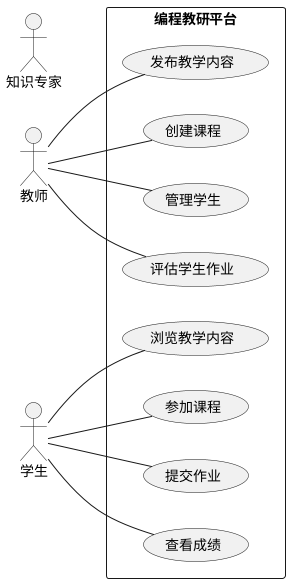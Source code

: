 @startuml teaching platform design

left to right direction

actor "教师" as teacher
actor "学生" as student
actor "知识专家" as knowMan

rectangle "编程教研平台" {
    teacher -- (发布教学内容)
    teacher -- (创建课程)
    teacher -- (管理学生)
    teacher -- (评估学生作业)
    
    student -- (浏览教学内容)
    student -- (参加课程)
    student -- (提交作业)
    student -- (查看成绩)
}

@enduml

@enduml

@startwbs

+ 教研平台
++ 用户管理
+++ 注册新用户
+++ 登录/登出
+++ 用户个人资料管理
+++ 用户权限管理
++ 课程管理
+++ 创建新课程
+++ 编辑和更新课程信息
+++ 课程分类和标签
+++ 课程搜索和过滤
+++ 课程评价和评论
++ 学习资源管理
+++ 上传和共享学习资料
+++ 下载和保存学习资料
+++ 在线阅读文档和教程
+++ 视频教程和演示
++ 编程实践功能
+++ 在线代码编辑器
+++ 代码运行和调试
+++ 提供编程题目和练习
+++ 自动化测试和评估
+++ 代码分享和讨论
++ 社区互动功能
+++ 讨论论坛和社交平台
+++ 用户间私信和通知
+++ 问答功能和知识共享
+++ 点赞和收藏功能
++ 学习进度和成绩管理功能
+++ 课程学习进度跟踪
+++ 学习计划和提醒功能
+++ 作业和考试成绩管理
+++ 学习证书和徽章颁发
++ 管理员功能
+++ 管理用户和课程信息
+++ 监控平台活动和数据统计
+++ 解决用户问题和反馈
+++ 平台设置和配置管理

@endwbs